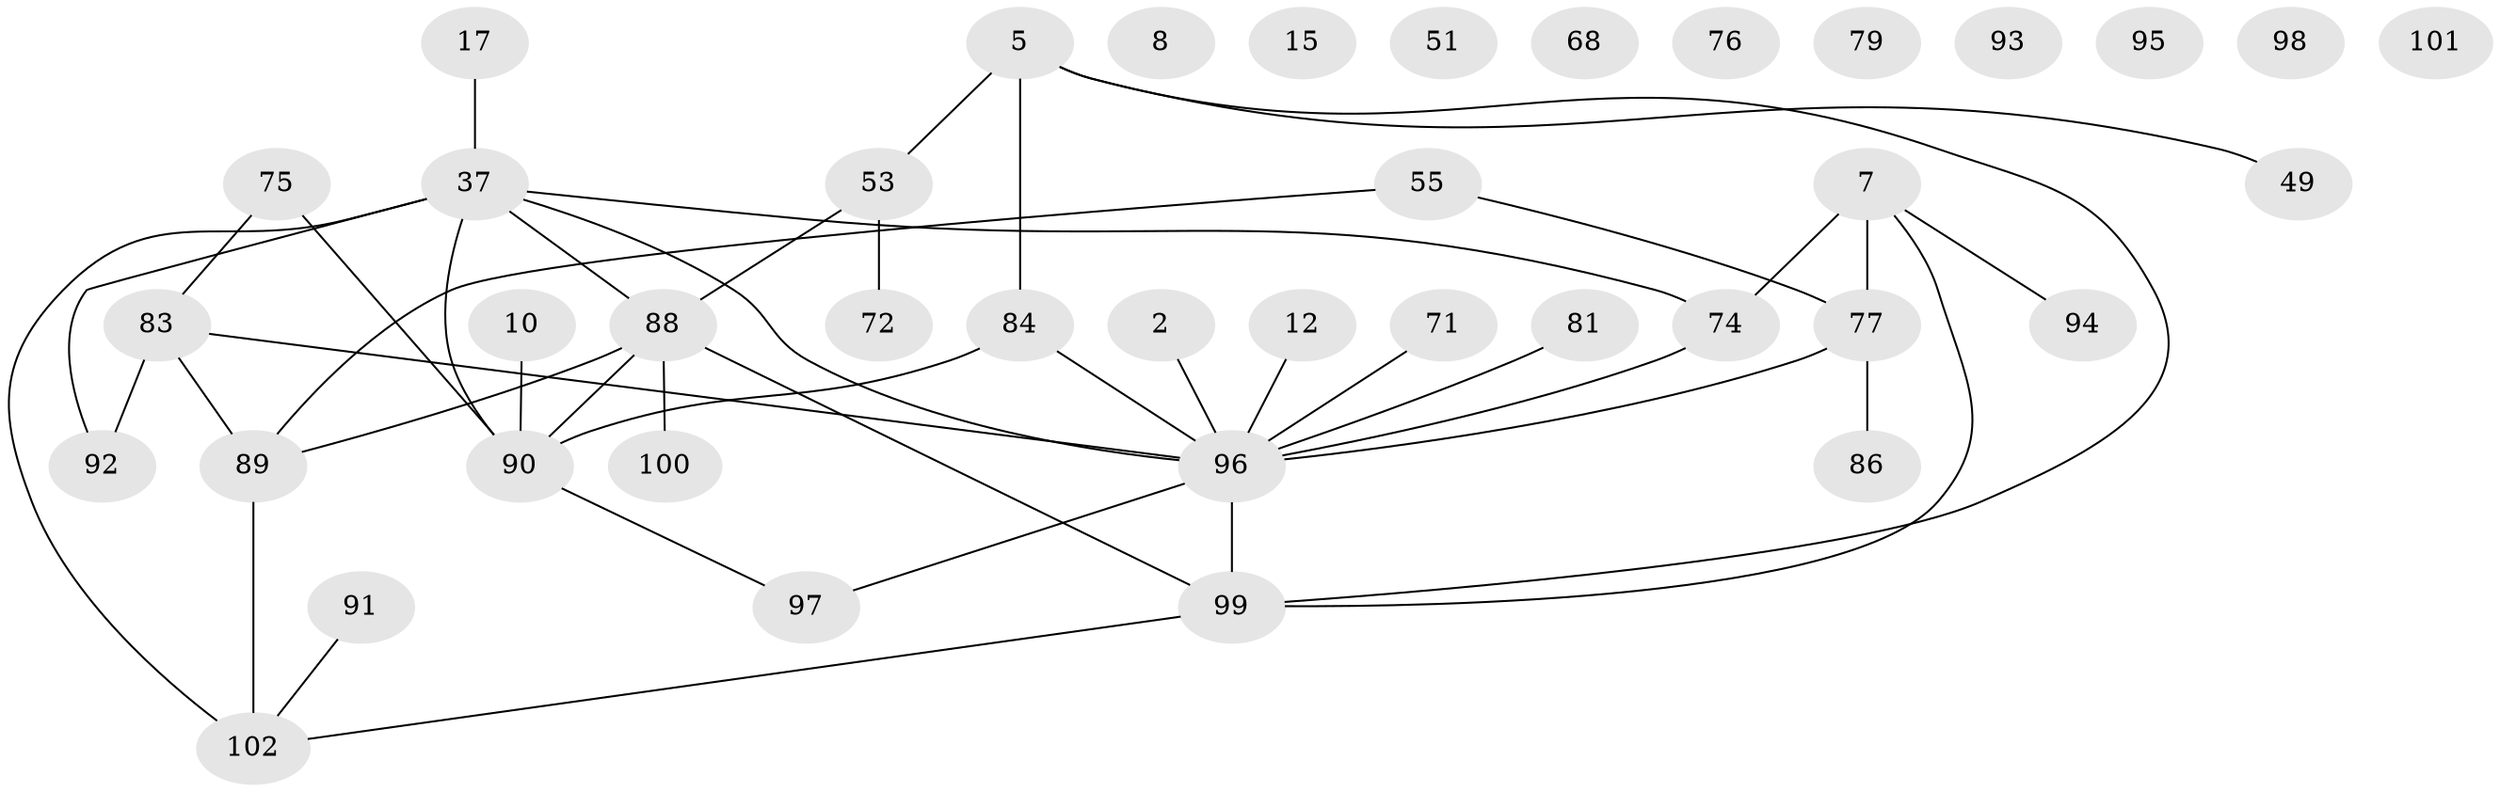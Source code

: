 // original degree distribution, {4: 0.0784313725490196, 1: 0.29411764705882354, 3: 0.21568627450980393, 5: 0.06862745098039216, 0: 0.0784313725490196, 2: 0.23529411764705882, 6: 0.0196078431372549, 7: 0.00980392156862745}
// Generated by graph-tools (version 1.1) at 2025/43/03/04/25 21:43:26]
// undirected, 40 vertices, 44 edges
graph export_dot {
graph [start="1"]
  node [color=gray90,style=filled];
  2;
  5;
  7;
  8;
  10;
  12;
  15;
  17;
  37 [super="+36"];
  49;
  51;
  53 [super="+3"];
  55;
  68;
  71;
  72 [super="+29"];
  74 [super="+24+56"];
  75 [super="+64"];
  76;
  77 [super="+4+46"];
  79;
  81;
  83 [super="+30+73"];
  84 [super="+66"];
  86;
  88 [super="+27+48+33+50+62"];
  89 [super="+57+32+82"];
  90;
  91;
  92 [super="+60"];
  93;
  94;
  95 [super="+19"];
  96 [super="+1+18+41+63+70+87"];
  97;
  98;
  99 [super="+25+40+69+78"];
  100;
  101 [super="+85"];
  102 [super="+80+35"];
  2 -- 96;
  5 -- 49;
  5 -- 53 [weight=2];
  5 -- 99;
  5 -- 84;
  7 -- 74 [weight=2];
  7 -- 77;
  7 -- 94;
  7 -- 99;
  10 -- 90;
  12 -- 96;
  17 -- 37;
  37 -- 74 [weight=2];
  37 -- 90 [weight=2];
  37 -- 92;
  37 -- 102;
  37 -- 96;
  37 -- 88;
  53 -- 88 [weight=2];
  53 -- 72;
  55 -- 77;
  55 -- 89;
  71 -- 96;
  74 -- 96;
  75 -- 90;
  75 -- 83;
  77 -- 86;
  77 -- 96 [weight=2];
  81 -- 96;
  83 -- 89 [weight=2];
  83 -- 92;
  83 -- 96 [weight=2];
  84 -- 90;
  84 -- 96;
  88 -- 90;
  88 -- 100;
  88 -- 89;
  88 -- 99;
  89 -- 102 [weight=2];
  90 -- 97;
  91 -- 102;
  96 -- 99;
  96 -- 97;
  99 -- 102;
}

